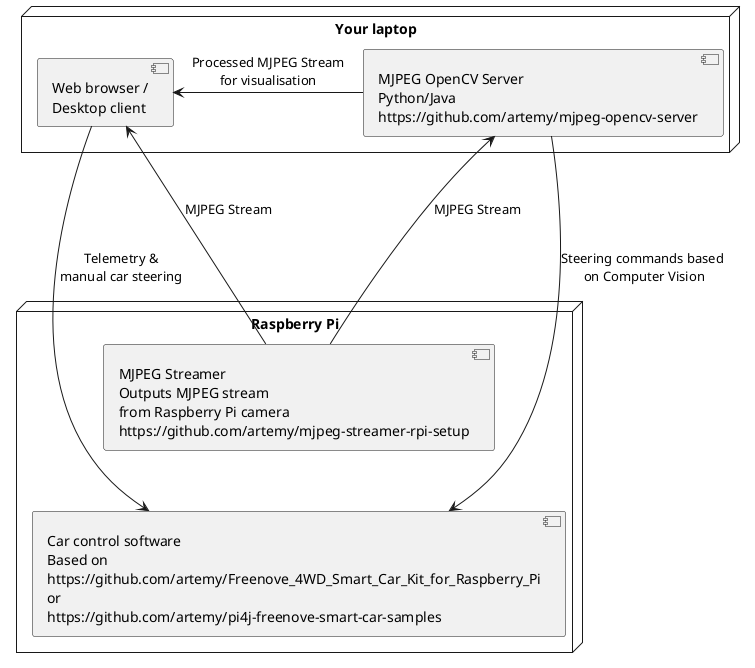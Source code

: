 @startuml
node "Your laptop" {
    component mjpgOpenCV [
        MJPEG OpenCV Server
        Python/Java
        https://github.com/artemy/mjpeg-opencv-server
    ]
    component "Web browser /\nDesktop client" as wb
}

node "Raspberry Pi" {
   component mjpgStreamer [
       MJPEG Streamer
       Outputs MJPEG stream
       from Raspberry Pi camera
       https://github.com/artemy/mjpeg-streamer-rpi-setup
   ]
   component carControl [
       Car control software
       Based on
       https://github.com/artemy/Freenove_4WD_Smart_Car_Kit_for_Raspberry_Pi
       or
       https://github.com/artemy/pi4j-freenove-smart-car-samples
   ]
}

mjpgStreamer -u-> mjpgOpenCV : MJPEG Stream
wb <- mjpgOpenCV :Processed MJPEG Stream\nfor visualisation
mjpgStreamer -u-> wb: MJPEG Stream
wb -d---> carControl : Telemetry &\nmanual car steering
mjpgOpenCV -d--> carControl : Steering commands based\n on Computer Vision

mjpgStreamer --[hidden]> carControl
@enduml
